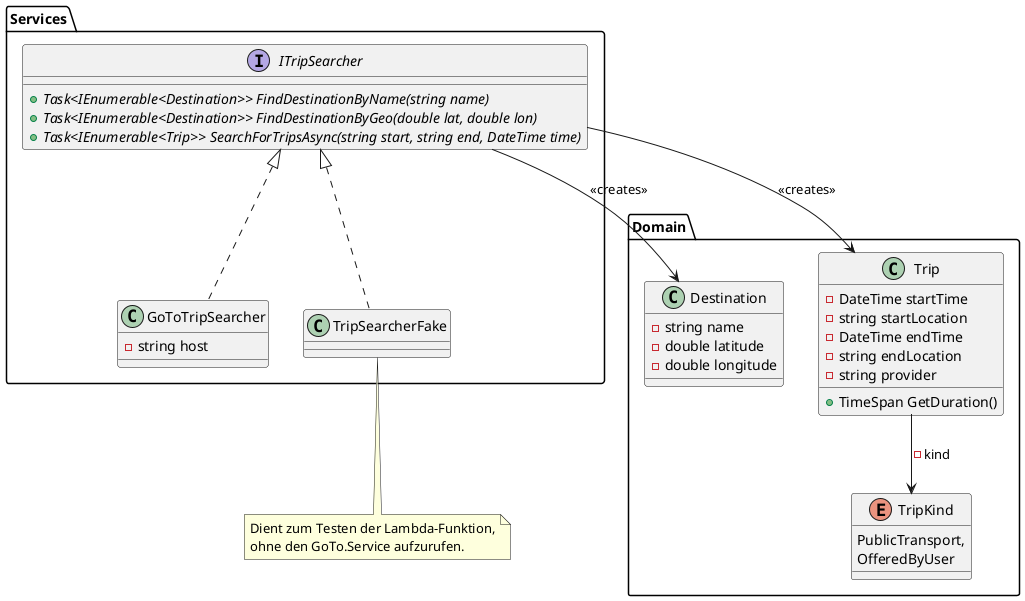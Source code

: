@startuml goto-lambda-arch

class Domain.Destination {
    -string name
    -double latitude
    -double longitude
}

class Domain.Trip {
    -DateTime startTime
    -string startLocation
    -DateTime endTime
    -string endLocation
    -string provider
    +TimeSpan GetDuration()
}
Domain.Trip --> Domain.TripKind : -kind

enum Domain.TripKind {
    PublicTransport,
    OfferedByUser
}

interface Services.ITripSearcher {
    +{abstract} Task<IEnumerable<Destination>> FindDestinationByName(string name)
    +{abstract} Task<IEnumerable<Destination>> FindDestinationByGeo(double lat, double lon)
    +{abstract} Task<IEnumerable<Trip>> SearchForTripsAsync(string start, string end, DateTime time)
}
Services.ITripSearcher --> Domain.Destination : <<creates>>
Services.ITripSearcher --> Domain.Trip : <<creates>>

class Services.GoToTripSearcher {
    -string host
}
Services.ITripSearcher <|.. Services.GoToTripSearcher

class Services.TripSearcherFake {

}
Services.ITripSearcher <|.. Services.TripSearcherFake

note bottom of Services.TripSearcherFake
    Dient zum Testen der Lambda-Funktion,
    ohne den GoTo.Service aufzurufen.
end note

@enduml